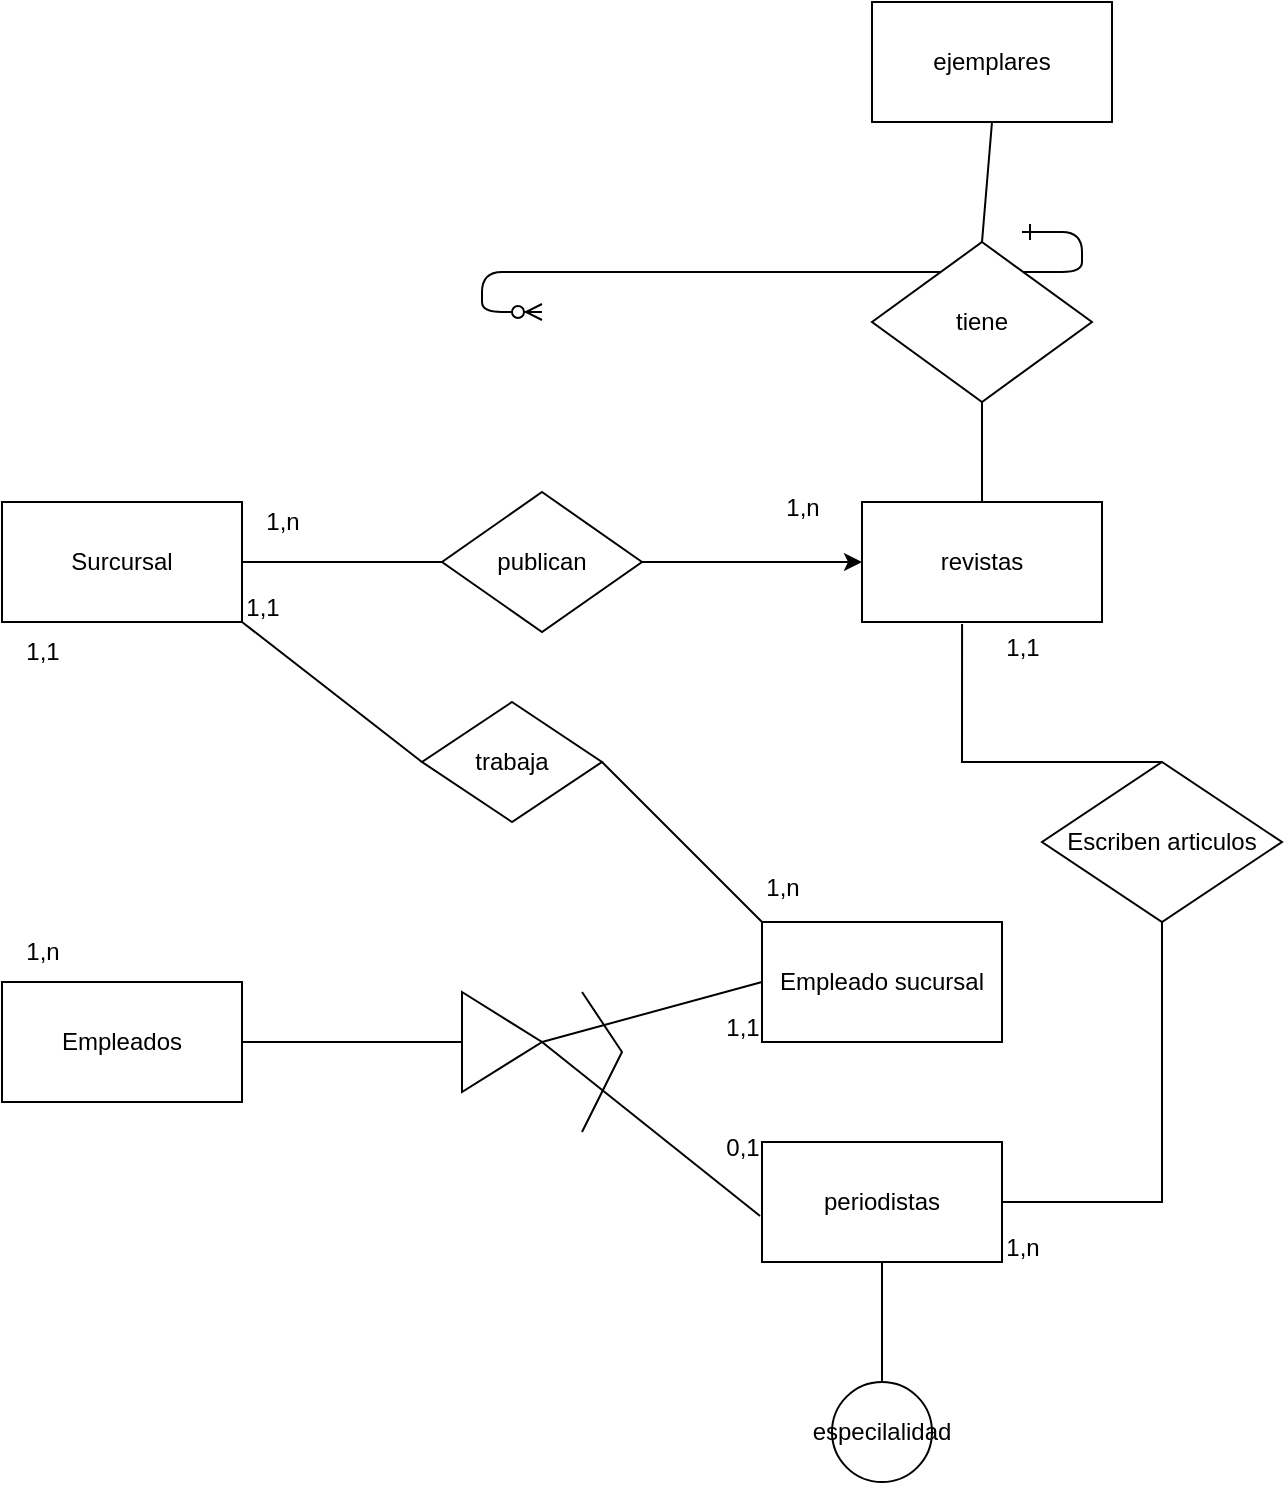<mxfile version="24.7.16">
  <diagram id="R2lEEEUBdFMjLlhIrx00" name="Page-1">
    <mxGraphModel dx="794" dy="724" grid="1" gridSize="10" guides="1" tooltips="1" connect="1" arrows="1" fold="1" page="1" pageScale="1" pageWidth="850" pageHeight="1100" math="0" shadow="0" extFonts="Permanent Marker^https://fonts.googleapis.com/css?family=Permanent+Marker">
      <root>
        <mxCell id="0" />
        <mxCell id="1" parent="0" />
        <mxCell id="C-vyLk0tnHw3VtMMgP7b-12" value="" style="edgeStyle=entityRelationEdgeStyle;endArrow=ERzeroToMany;startArrow=ERone;endFill=1;startFill=0;" parent="1" target="C-vyLk0tnHw3VtMMgP7b-17" edge="1">
          <mxGeometry width="100" height="100" relative="1" as="geometry">
            <mxPoint x="700" y="165" as="sourcePoint" />
            <mxPoint x="460" y="205" as="targetPoint" />
          </mxGeometry>
        </mxCell>
        <mxCell id="NidpdBmgCT1G_0LbIUlj-1" value="Surcursal" style="rounded=0;whiteSpace=wrap;html=1;" vertex="1" parent="1">
          <mxGeometry x="190" y="300" width="120" height="60" as="geometry" />
        </mxCell>
        <mxCell id="NidpdBmgCT1G_0LbIUlj-2" value="Empleados" style="rounded=0;whiteSpace=wrap;html=1;" vertex="1" parent="1">
          <mxGeometry x="190" y="540" width="120" height="60" as="geometry" />
        </mxCell>
        <mxCell id="NidpdBmgCT1G_0LbIUlj-3" value="periodistas" style="rounded=0;whiteSpace=wrap;html=1;" vertex="1" parent="1">
          <mxGeometry x="570" y="620" width="120" height="60" as="geometry" />
        </mxCell>
        <mxCell id="NidpdBmgCT1G_0LbIUlj-4" value="revistas" style="rounded=0;whiteSpace=wrap;html=1;" vertex="1" parent="1">
          <mxGeometry x="620" y="300" width="120" height="60" as="geometry" />
        </mxCell>
        <mxCell id="NidpdBmgCT1G_0LbIUlj-6" value="Escriben articulos" style="rhombus;whiteSpace=wrap;html=1;" vertex="1" parent="1">
          <mxGeometry x="710" y="430" width="120" height="80" as="geometry" />
        </mxCell>
        <mxCell id="NidpdBmgCT1G_0LbIUlj-8" value="publican" style="rhombus;whiteSpace=wrap;html=1;" vertex="1" parent="1">
          <mxGeometry x="410" y="295" width="100" height="70" as="geometry" />
        </mxCell>
        <mxCell id="NidpdBmgCT1G_0LbIUlj-11" value="1,n" style="text;html=1;align=center;verticalAlign=middle;resizable=0;points=[];autosize=1;strokeColor=none;fillColor=none;" vertex="1" parent="1">
          <mxGeometry x="190" y="510" width="40" height="30" as="geometry" />
        </mxCell>
        <mxCell id="NidpdBmgCT1G_0LbIUlj-12" value="1,1" style="text;html=1;align=center;verticalAlign=middle;resizable=0;points=[];autosize=1;strokeColor=none;fillColor=none;" vertex="1" parent="1">
          <mxGeometry x="190" y="360" width="40" height="30" as="geometry" />
        </mxCell>
        <mxCell id="NidpdBmgCT1G_0LbIUlj-13" value="1,n" style="text;html=1;align=center;verticalAlign=middle;resizable=0;points=[];autosize=1;strokeColor=none;fillColor=none;" vertex="1" parent="1">
          <mxGeometry x="570" y="288" width="40" height="30" as="geometry" />
        </mxCell>
        <mxCell id="NidpdBmgCT1G_0LbIUlj-14" value="1,n" style="text;html=1;align=center;verticalAlign=middle;resizable=0;points=[];autosize=1;strokeColor=none;fillColor=none;" vertex="1" parent="1">
          <mxGeometry x="310" y="295" width="40" height="30" as="geometry" />
        </mxCell>
        <mxCell id="NidpdBmgCT1G_0LbIUlj-21" value="" style="endArrow=none;html=1;rounded=0;exitX=1;exitY=0.5;exitDx=0;exitDy=0;" edge="1" parent="1" source="NidpdBmgCT1G_0LbIUlj-1" target="NidpdBmgCT1G_0LbIUlj-8">
          <mxGeometry width="50" height="50" relative="1" as="geometry">
            <mxPoint x="330" y="420" as="sourcePoint" />
            <mxPoint x="380" y="370" as="targetPoint" />
          </mxGeometry>
        </mxCell>
        <mxCell id="NidpdBmgCT1G_0LbIUlj-22" value="" style="endArrow=classic;html=1;rounded=0;exitX=1;exitY=0.5;exitDx=0;exitDy=0;entryX=0;entryY=0.5;entryDx=0;entryDy=0;" edge="1" parent="1" source="NidpdBmgCT1G_0LbIUlj-8" target="NidpdBmgCT1G_0LbIUlj-4">
          <mxGeometry width="50" height="50" relative="1" as="geometry">
            <mxPoint x="380" y="400" as="sourcePoint" />
            <mxPoint x="430" y="350" as="targetPoint" />
          </mxGeometry>
        </mxCell>
        <mxCell id="NidpdBmgCT1G_0LbIUlj-29" value="Empleado sucursal" style="rounded=0;whiteSpace=wrap;html=1;" vertex="1" parent="1">
          <mxGeometry x="570" y="510" width="120" height="60" as="geometry" />
        </mxCell>
        <mxCell id="NidpdBmgCT1G_0LbIUlj-30" value="trabaja" style="rhombus;whiteSpace=wrap;html=1;" vertex="1" parent="1">
          <mxGeometry x="400" y="400" width="90" height="60" as="geometry" />
        </mxCell>
        <mxCell id="NidpdBmgCT1G_0LbIUlj-31" value="" style="endArrow=none;html=1;rounded=0;exitX=1;exitY=1;exitDx=0;exitDy=0;entryX=0;entryY=0.5;entryDx=0;entryDy=0;" edge="1" parent="1" source="NidpdBmgCT1G_0LbIUlj-1" target="NidpdBmgCT1G_0LbIUlj-30">
          <mxGeometry width="50" height="50" relative="1" as="geometry">
            <mxPoint x="330" y="420" as="sourcePoint" />
            <mxPoint x="380" y="370" as="targetPoint" />
          </mxGeometry>
        </mxCell>
        <mxCell id="NidpdBmgCT1G_0LbIUlj-32" value="" style="endArrow=none;html=1;rounded=0;exitX=1;exitY=0.5;exitDx=0;exitDy=0;entryX=0;entryY=0;entryDx=0;entryDy=0;" edge="1" parent="1" source="NidpdBmgCT1G_0LbIUlj-30" target="NidpdBmgCT1G_0LbIUlj-29">
          <mxGeometry width="50" height="50" relative="1" as="geometry">
            <mxPoint x="380" y="400" as="sourcePoint" />
            <mxPoint x="430" y="350" as="targetPoint" />
          </mxGeometry>
        </mxCell>
        <mxCell id="NidpdBmgCT1G_0LbIUlj-34" value="" style="triangle;whiteSpace=wrap;html=1;" vertex="1" parent="1">
          <mxGeometry x="420" y="545" width="40" height="50" as="geometry" />
        </mxCell>
        <mxCell id="NidpdBmgCT1G_0LbIUlj-35" value="" style="endArrow=none;html=1;rounded=0;exitX=1;exitY=0.5;exitDx=0;exitDy=0;entryX=0;entryY=0.5;entryDx=0;entryDy=0;" edge="1" parent="1" source="NidpdBmgCT1G_0LbIUlj-34" target="NidpdBmgCT1G_0LbIUlj-29">
          <mxGeometry width="50" height="50" relative="1" as="geometry">
            <mxPoint x="460" y="570" as="sourcePoint" />
            <mxPoint x="510" y="520" as="targetPoint" />
          </mxGeometry>
        </mxCell>
        <mxCell id="NidpdBmgCT1G_0LbIUlj-36" value="" style="endArrow=none;html=1;rounded=0;exitX=1;exitY=0.5;exitDx=0;exitDy=0;entryX=-0.008;entryY=0.617;entryDx=0;entryDy=0;entryPerimeter=0;" edge="1" parent="1" source="NidpdBmgCT1G_0LbIUlj-34" target="NidpdBmgCT1G_0LbIUlj-3">
          <mxGeometry width="50" height="50" relative="1" as="geometry">
            <mxPoint x="490" y="660" as="sourcePoint" />
            <mxPoint x="540" y="610" as="targetPoint" />
          </mxGeometry>
        </mxCell>
        <mxCell id="NidpdBmgCT1G_0LbIUlj-37" value="" style="endArrow=none;html=1;rounded=0;exitX=1;exitY=0.5;exitDx=0;exitDy=0;entryX=0;entryY=0.5;entryDx=0;entryDy=0;" edge="1" parent="1" source="NidpdBmgCT1G_0LbIUlj-2" target="NidpdBmgCT1G_0LbIUlj-34">
          <mxGeometry width="50" height="50" relative="1" as="geometry">
            <mxPoint x="340" y="570" as="sourcePoint" />
            <mxPoint x="390" y="520" as="targetPoint" />
          </mxGeometry>
        </mxCell>
        <mxCell id="NidpdBmgCT1G_0LbIUlj-39" value="especilalidad" style="ellipse;whiteSpace=wrap;html=1;" vertex="1" parent="1">
          <mxGeometry x="605" y="740" width="50" height="50" as="geometry" />
        </mxCell>
        <mxCell id="NidpdBmgCT1G_0LbIUlj-40" value="" style="endArrow=none;html=1;rounded=0;exitX=0.5;exitY=0;exitDx=0;exitDy=0;entryX=0.5;entryY=1;entryDx=0;entryDy=0;" edge="1" parent="1" source="NidpdBmgCT1G_0LbIUlj-39" target="NidpdBmgCT1G_0LbIUlj-3">
          <mxGeometry width="50" height="50" relative="1" as="geometry">
            <mxPoint x="620" y="750" as="sourcePoint" />
            <mxPoint x="670" y="700" as="targetPoint" />
          </mxGeometry>
        </mxCell>
        <mxCell id="NidpdBmgCT1G_0LbIUlj-41" value="" style="endArrow=none;html=1;rounded=0;" edge="1" parent="1">
          <mxGeometry width="50" height="50" relative="1" as="geometry">
            <mxPoint x="480" y="615" as="sourcePoint" />
            <mxPoint x="480" y="545" as="targetPoint" />
            <Array as="points">
              <mxPoint x="500" y="575" />
            </Array>
          </mxGeometry>
        </mxCell>
        <mxCell id="NidpdBmgCT1G_0LbIUlj-42" value="" style="endArrow=none;html=1;rounded=0;exitX=1;exitY=0.5;exitDx=0;exitDy=0;entryX=0.5;entryY=1;entryDx=0;entryDy=0;" edge="1" parent="1" source="NidpdBmgCT1G_0LbIUlj-3" target="NidpdBmgCT1G_0LbIUlj-6">
          <mxGeometry width="50" height="50" relative="1" as="geometry">
            <mxPoint x="710" y="650" as="sourcePoint" />
            <mxPoint x="760" y="600" as="targetPoint" />
            <Array as="points">
              <mxPoint x="770" y="650" />
            </Array>
          </mxGeometry>
        </mxCell>
        <mxCell id="NidpdBmgCT1G_0LbIUlj-43" value="" style="endArrow=none;html=1;rounded=0;exitX=0.5;exitY=0;exitDx=0;exitDy=0;entryX=0.417;entryY=1.017;entryDx=0;entryDy=0;entryPerimeter=0;" edge="1" parent="1" source="NidpdBmgCT1G_0LbIUlj-6" target="NidpdBmgCT1G_0LbIUlj-4">
          <mxGeometry width="50" height="50" relative="1" as="geometry">
            <mxPoint x="780" y="410" as="sourcePoint" />
            <mxPoint x="830" y="360" as="targetPoint" />
            <Array as="points">
              <mxPoint x="670" y="430" />
            </Array>
          </mxGeometry>
        </mxCell>
        <mxCell id="NidpdBmgCT1G_0LbIUlj-44" value="tiene" style="rhombus;whiteSpace=wrap;html=1;" vertex="1" parent="1">
          <mxGeometry x="625" y="170" width="110" height="80" as="geometry" />
        </mxCell>
        <mxCell id="NidpdBmgCT1G_0LbIUlj-45" value="ejemplares" style="rounded=0;whiteSpace=wrap;html=1;" vertex="1" parent="1">
          <mxGeometry x="625" y="50" width="120" height="60" as="geometry" />
        </mxCell>
        <mxCell id="NidpdBmgCT1G_0LbIUlj-46" value="" style="endArrow=none;html=1;rounded=0;exitX=0.5;exitY=0;exitDx=0;exitDy=0;entryX=0.5;entryY=1;entryDx=0;entryDy=0;" edge="1" parent="1" source="NidpdBmgCT1G_0LbIUlj-4" target="NidpdBmgCT1G_0LbIUlj-44">
          <mxGeometry width="50" height="50" relative="1" as="geometry">
            <mxPoint x="700" y="290" as="sourcePoint" />
            <mxPoint x="750" y="240" as="targetPoint" />
          </mxGeometry>
        </mxCell>
        <mxCell id="NidpdBmgCT1G_0LbIUlj-47" value="" style="endArrow=none;html=1;rounded=0;exitX=0.5;exitY=0;exitDx=0;exitDy=0;entryX=0.5;entryY=1;entryDx=0;entryDy=0;" edge="1" parent="1" source="NidpdBmgCT1G_0LbIUlj-44" target="NidpdBmgCT1G_0LbIUlj-45">
          <mxGeometry width="50" height="50" relative="1" as="geometry">
            <mxPoint x="760" y="140" as="sourcePoint" />
            <mxPoint x="810" y="90" as="targetPoint" />
          </mxGeometry>
        </mxCell>
        <mxCell id="NidpdBmgCT1G_0LbIUlj-48" value="1,1" style="text;html=1;align=center;verticalAlign=middle;resizable=0;points=[];autosize=1;strokeColor=none;fillColor=none;" vertex="1" parent="1">
          <mxGeometry x="680" y="358" width="40" height="30" as="geometry" />
        </mxCell>
        <mxCell id="NidpdBmgCT1G_0LbIUlj-49" value="1,n" style="text;html=1;align=center;verticalAlign=middle;resizable=0;points=[];autosize=1;strokeColor=none;fillColor=none;" vertex="1" parent="1">
          <mxGeometry x="680" y="658" width="40" height="30" as="geometry" />
        </mxCell>
        <mxCell id="NidpdBmgCT1G_0LbIUlj-50" value="0,1" style="text;html=1;align=center;verticalAlign=middle;resizable=0;points=[];autosize=1;strokeColor=none;fillColor=none;" vertex="1" parent="1">
          <mxGeometry x="540" y="608" width="40" height="30" as="geometry" />
        </mxCell>
        <mxCell id="NidpdBmgCT1G_0LbIUlj-51" value="1,1" style="text;html=1;align=center;verticalAlign=middle;resizable=0;points=[];autosize=1;strokeColor=none;fillColor=none;" vertex="1" parent="1">
          <mxGeometry x="540" y="548" width="40" height="30" as="geometry" />
        </mxCell>
        <mxCell id="NidpdBmgCT1G_0LbIUlj-52" value="1,n" style="text;html=1;align=center;verticalAlign=middle;resizable=0;points=[];autosize=1;strokeColor=none;fillColor=none;" vertex="1" parent="1">
          <mxGeometry x="560" y="478" width="40" height="30" as="geometry" />
        </mxCell>
        <mxCell id="NidpdBmgCT1G_0LbIUlj-53" value="1,1" style="text;html=1;align=center;verticalAlign=middle;resizable=0;points=[];autosize=1;strokeColor=none;fillColor=none;" vertex="1" parent="1">
          <mxGeometry x="300" y="338" width="40" height="30" as="geometry" />
        </mxCell>
      </root>
    </mxGraphModel>
  </diagram>
</mxfile>
